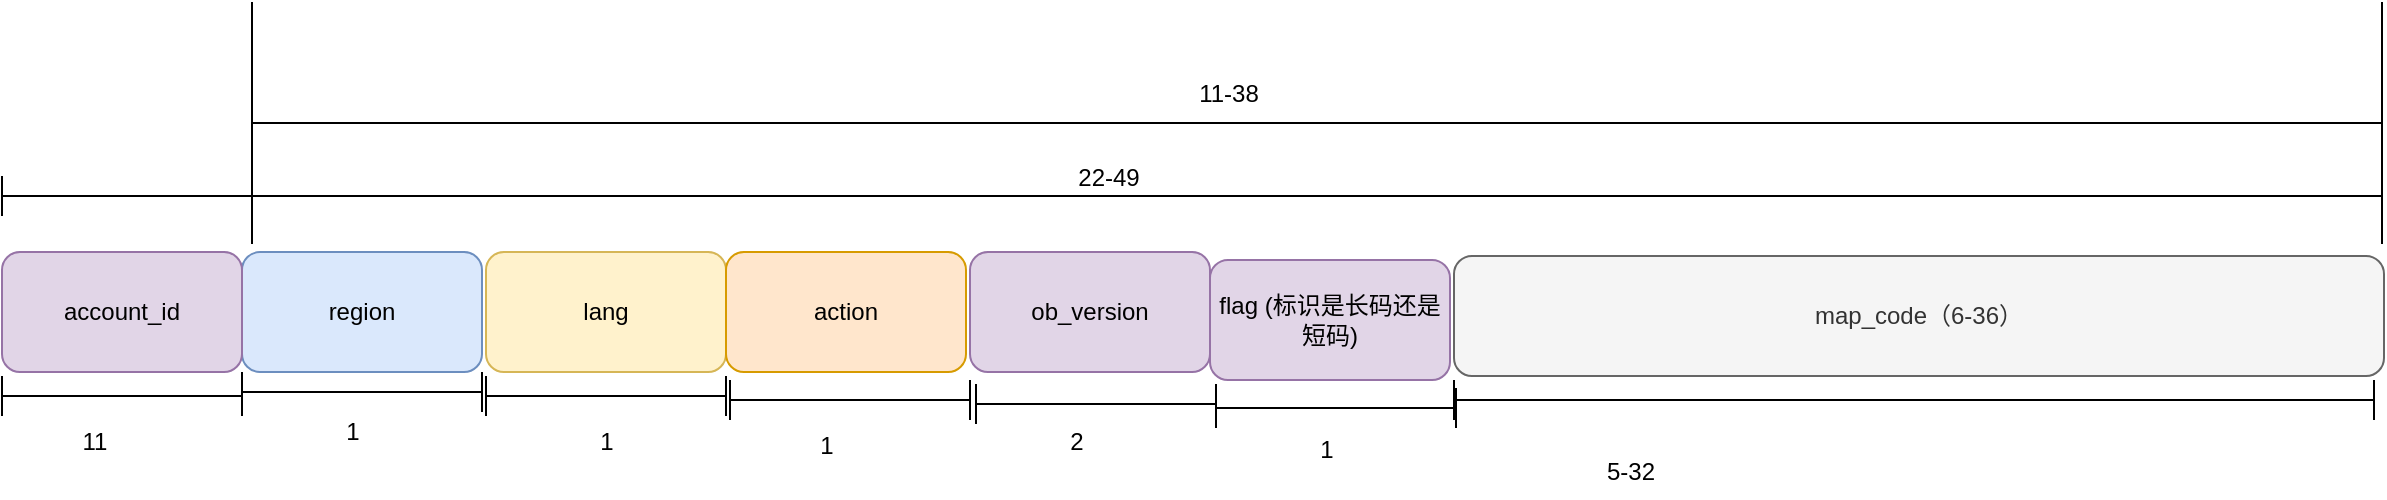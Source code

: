 <mxfile border="50" scale="3" compressed="false" locked="false" version="24.7.17">
  <diagram name="Blank" id="YmL12bMKpDGza6XwsDPr">
    <mxGraphModel dx="2191" dy="513" grid="0" gridSize="10" guides="1" tooltips="1" connect="1" arrows="1" fold="1" page="1" pageScale="1" pageWidth="827" pageHeight="1169" background="none" math="1" shadow="0">
      <root>
        <mxCell id="X5NqExCQtvZxIxQ7pmgY-0" />
        <mxCell id="1" parent="X5NqExCQtvZxIxQ7pmgY-0" />
        <mxCell id="W6QKCFrZIBalVPznXQfc-2" value="region" style="rounded=1;whiteSpace=wrap;html=1;fillColor=#dae8fc;strokeColor=#6c8ebf;" vertex="1" parent="1">
          <mxGeometry x="97" y="235" width="120" height="60" as="geometry" />
        </mxCell>
        <mxCell id="W6QKCFrZIBalVPznXQfc-8" value="lang" style="rounded=1;whiteSpace=wrap;html=1;fillColor=#fff2cc;strokeColor=#d6b656;" vertex="1" parent="1">
          <mxGeometry x="219" y="235" width="120" height="60" as="geometry" />
        </mxCell>
        <mxCell id="W6QKCFrZIBalVPznXQfc-9" value="action" style="rounded=1;whiteSpace=wrap;html=1;fillColor=#ffe6cc;strokeColor=#d79b00;" vertex="1" parent="1">
          <mxGeometry x="339" y="235" width="120" height="60" as="geometry" />
        </mxCell>
        <mxCell id="W6QKCFrZIBalVPznXQfc-10" value="ob_version" style="rounded=1;whiteSpace=wrap;html=1;fillColor=#e1d5e7;strokeColor=#9673a6;" vertex="1" parent="1">
          <mxGeometry x="461" y="235" width="120" height="60" as="geometry" />
        </mxCell>
        <mxCell id="W6QKCFrZIBalVPznXQfc-11" value="map_code（6-36）" style="rounded=1;whiteSpace=wrap;html=1;fillColor=#f5f5f5;fontColor=#333333;strokeColor=#666666;" vertex="1" parent="1">
          <mxGeometry x="703" y="237" width="465" height="60" as="geometry" />
        </mxCell>
        <mxCell id="W6QKCFrZIBalVPznXQfc-12" value="1" style="text;html=1;align=center;verticalAlign=middle;resizable=0;points=[];autosize=1;strokeColor=none;fillColor=none;" vertex="1" parent="1">
          <mxGeometry x="139" y="312" width="25" height="26" as="geometry" />
        </mxCell>
        <mxCell id="W6QKCFrZIBalVPznXQfc-13" value="1" style="text;html=1;align=center;verticalAlign=middle;resizable=0;points=[];autosize=1;strokeColor=none;fillColor=none;" vertex="1" parent="1">
          <mxGeometry x="266.5" y="317" width="25" height="26" as="geometry" />
        </mxCell>
        <mxCell id="W6QKCFrZIBalVPznXQfc-14" value="1" style="text;html=1;align=center;verticalAlign=middle;resizable=0;points=[];autosize=1;strokeColor=none;fillColor=none;" vertex="1" parent="1">
          <mxGeometry x="376" y="319" width="25" height="26" as="geometry" />
        </mxCell>
        <mxCell id="W6QKCFrZIBalVPznXQfc-15" value="2" style="text;html=1;align=center;verticalAlign=middle;resizable=0;points=[];autosize=1;strokeColor=none;fillColor=none;" vertex="1" parent="1">
          <mxGeometry x="501" y="317" width="25" height="26" as="geometry" />
        </mxCell>
        <mxCell id="W6QKCFrZIBalVPznXQfc-16" value="5-32" style="text;html=1;align=center;verticalAlign=middle;resizable=0;points=[];autosize=1;strokeColor=none;fillColor=none;" vertex="1" parent="1">
          <mxGeometry x="770" y="332" width="42" height="26" as="geometry" />
        </mxCell>
        <mxCell id="W6QKCFrZIBalVPznXQfc-18" value="" style="shape=crossbar;whiteSpace=wrap;html=1;rounded=1;" vertex="1" parent="1">
          <mxGeometry x="97" y="295" width="120" height="20" as="geometry" />
        </mxCell>
        <mxCell id="W6QKCFrZIBalVPznXQfc-20" value="" style="shape=crossbar;whiteSpace=wrap;html=1;rounded=1;" vertex="1" parent="1">
          <mxGeometry x="219" y="297" width="120" height="20" as="geometry" />
        </mxCell>
        <mxCell id="W6QKCFrZIBalVPznXQfc-21" value="" style="shape=crossbar;whiteSpace=wrap;html=1;rounded=1;" vertex="1" parent="1">
          <mxGeometry x="341" y="299" width="120" height="20" as="geometry" />
        </mxCell>
        <mxCell id="W6QKCFrZIBalVPznXQfc-22" value="" style="shape=crossbar;whiteSpace=wrap;html=1;rounded=1;" vertex="1" parent="1">
          <mxGeometry x="464" y="301" width="120" height="20" as="geometry" />
        </mxCell>
        <mxCell id="W6QKCFrZIBalVPznXQfc-23" value="" style="shape=crossbar;whiteSpace=wrap;html=1;rounded=1;" vertex="1" parent="1">
          <mxGeometry x="703" y="299" width="460" height="20" as="geometry" />
        </mxCell>
        <mxCell id="W6QKCFrZIBalVPznXQfc-25" value="account_id" style="rounded=1;whiteSpace=wrap;html=1;fillColor=#e1d5e7;strokeColor=#9673a6;" vertex="1" parent="1">
          <mxGeometry x="-23" y="235" width="120" height="60" as="geometry" />
        </mxCell>
        <mxCell id="W6QKCFrZIBalVPznXQfc-26" value="flag (标识是长码还是短码)" style="rounded=1;whiteSpace=wrap;html=1;fillColor=#e1d5e7;strokeColor=#9673a6;" vertex="1" parent="1">
          <mxGeometry x="581" y="239" width="120" height="60" as="geometry" />
        </mxCell>
        <mxCell id="W6QKCFrZIBalVPznXQfc-29" value="1" style="text;html=1;align=center;verticalAlign=middle;resizable=0;points=[];autosize=1;strokeColor=none;fillColor=none;" vertex="1" parent="1">
          <mxGeometry x="626" y="321" width="25" height="26" as="geometry" />
        </mxCell>
        <mxCell id="W6QKCFrZIBalVPznXQfc-32" value="" style="shape=crossbar;whiteSpace=wrap;html=1;rounded=1;" vertex="1" parent="1">
          <mxGeometry x="584" y="303" width="120" height="20" as="geometry" />
        </mxCell>
        <mxCell id="W6QKCFrZIBalVPznXQfc-33" value="11" style="text;html=1;align=center;verticalAlign=middle;resizable=0;points=[];autosize=1;strokeColor=none;fillColor=none;" vertex="1" parent="1">
          <mxGeometry x="8" y="317" width="30" height="26" as="geometry" />
        </mxCell>
        <mxCell id="W6QKCFrZIBalVPznXQfc-34" value="" style="shape=crossbar;whiteSpace=wrap;html=1;rounded=1;" vertex="1" parent="1">
          <mxGeometry x="-23" y="297" width="120" height="20" as="geometry" />
        </mxCell>
        <mxCell id="W6QKCFrZIBalVPznXQfc-36" value="" style="shape=crossbar;whiteSpace=wrap;html=1;rounded=1;" vertex="1" parent="1">
          <mxGeometry x="102" y="110" width="1065" height="121" as="geometry" />
        </mxCell>
        <mxCell id="W6QKCFrZIBalVPznXQfc-37" value="11-38" style="text;html=1;align=center;verticalAlign=middle;resizable=0;points=[];autosize=1;strokeColor=none;fillColor=none;" vertex="1" parent="1">
          <mxGeometry x="566" y="143" width="48" height="26" as="geometry" />
        </mxCell>
        <mxCell id="W6QKCFrZIBalVPznXQfc-38" value="" style="shape=crossbar;whiteSpace=wrap;html=1;rounded=1;" vertex="1" parent="1">
          <mxGeometry x="-23" y="197" width="1190" height="20" as="geometry" />
        </mxCell>
        <mxCell id="W6QKCFrZIBalVPznXQfc-39" value="22-49" style="text;html=1;align=center;verticalAlign=middle;resizable=0;points=[];autosize=1;strokeColor=none;fillColor=none;" vertex="1" parent="1">
          <mxGeometry x="505" y="185" width="49" height="26" as="geometry" />
        </mxCell>
      </root>
    </mxGraphModel>
  </diagram>
</mxfile>
